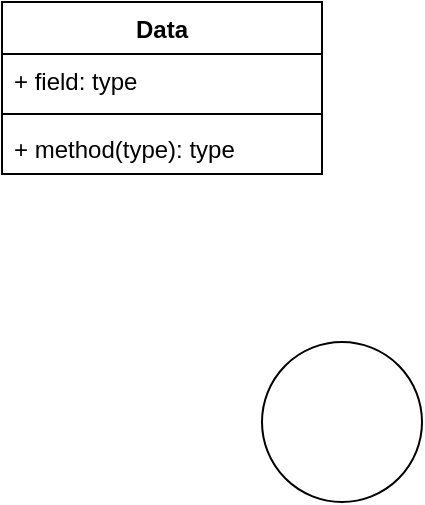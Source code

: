 <mxfile version="13.6.9" type="github">
  <diagram id="lLe8cyIzlNy9rdCaLWI1" name="Page-1">
    <mxGraphModel dx="1422" dy="804" grid="1" gridSize="10" guides="1" tooltips="1" connect="1" arrows="1" fold="1" page="1" pageScale="1" pageWidth="827" pageHeight="1169" math="0" shadow="0">
      <root>
        <mxCell id="0" />
        <mxCell id="1" parent="0" />
        <mxCell id="HYBYEoFxY9EDcQXo71W4-1" value="Data" style="swimlane;fontStyle=1;align=center;verticalAlign=top;childLayout=stackLayout;horizontal=1;startSize=26;horizontalStack=0;resizeParent=1;resizeParentMax=0;resizeLast=0;collapsible=1;marginBottom=0;" vertex="1" parent="1">
          <mxGeometry x="240" y="200" width="160" height="86" as="geometry" />
        </mxCell>
        <mxCell id="HYBYEoFxY9EDcQXo71W4-2" value="+ field: type" style="text;strokeColor=none;fillColor=none;align=left;verticalAlign=top;spacingLeft=4;spacingRight=4;overflow=hidden;rotatable=0;points=[[0,0.5],[1,0.5]];portConstraint=eastwest;" vertex="1" parent="HYBYEoFxY9EDcQXo71W4-1">
          <mxGeometry y="26" width="160" height="26" as="geometry" />
        </mxCell>
        <mxCell id="HYBYEoFxY9EDcQXo71W4-3" value="" style="line;strokeWidth=1;fillColor=none;align=left;verticalAlign=middle;spacingTop=-1;spacingLeft=3;spacingRight=3;rotatable=0;labelPosition=right;points=[];portConstraint=eastwest;" vertex="1" parent="HYBYEoFxY9EDcQXo71W4-1">
          <mxGeometry y="52" width="160" height="8" as="geometry" />
        </mxCell>
        <mxCell id="HYBYEoFxY9EDcQXo71W4-4" value="+ method(type): type" style="text;strokeColor=none;fillColor=none;align=left;verticalAlign=top;spacingLeft=4;spacingRight=4;overflow=hidden;rotatable=0;points=[[0,0.5],[1,0.5]];portConstraint=eastwest;" vertex="1" parent="HYBYEoFxY9EDcQXo71W4-1">
          <mxGeometry y="60" width="160" height="26" as="geometry" />
        </mxCell>
        <mxCell id="HYBYEoFxY9EDcQXo71W4-5" value="" style="ellipse;whiteSpace=wrap;html=1;" vertex="1" parent="1">
          <mxGeometry x="370" y="370" width="80" height="80" as="geometry" />
        </mxCell>
      </root>
    </mxGraphModel>
  </diagram>
</mxfile>
